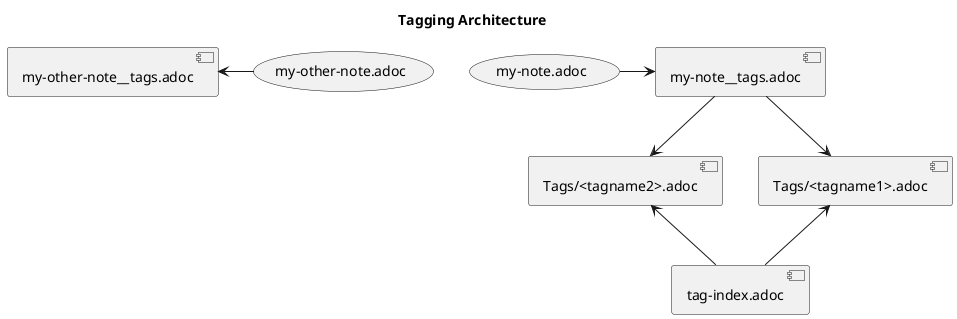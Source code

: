 @startuml tagger-architecture
title Tagging Architecture
(my-note.adoc) -> [my-note__tags.adoc]
[my-note__tags.adoc] -d-> [Tags/<tagname1>.adoc]
[my-note__tags.adoc] -d-> [Tags/<tagname2>.adoc]
[tag-index.adoc] -u-> [Tags/<tagname1>.adoc]
[tag-index.adoc] -u-> [Tags/<tagname2>.adoc]
(my-other-note.adoc) -l-> [my-other-note__tags.adoc]
@enduml